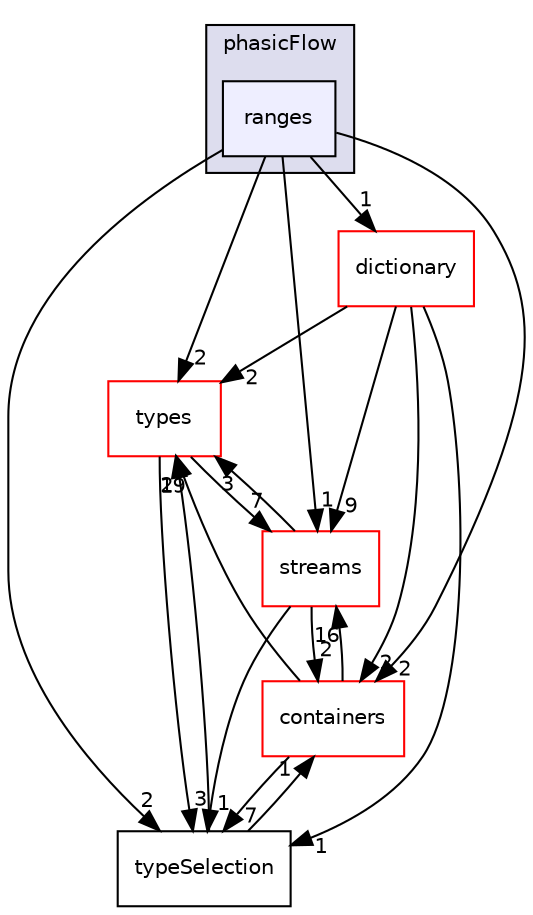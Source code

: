 digraph "src/phasicFlow/ranges" {
  compound=true
  node [ fontsize="10", fontname="Helvetica"];
  edge [ labelfontsize="10", labelfontname="Helvetica"];
  subgraph clusterdir_cd7a5046d028e114fc17b2ebc2bd02d2 {
    graph [ bgcolor="#ddddee", pencolor="black", label="phasicFlow" fontname="Helvetica", fontsize="10", URL="dir_cd7a5046d028e114fc17b2ebc2bd02d2.html"]
  dir_ec044aca4011302dcfd8183b03594e30 [shape=box, label="ranges", style="filled", fillcolor="#eeeeff", pencolor="black", URL="dir_ec044aca4011302dcfd8183b03594e30.html"];
  }
  dir_e8baec020e471dff3bc06b812491e6c5 [shape=box label="types" fillcolor="white" style="filled" color="red" URL="dir_e8baec020e471dff3bc06b812491e6c5.html"];
  dir_b13948a90891cb8a59f39ab8c50a8102 [shape=box label="streams" fillcolor="white" style="filled" color="red" URL="dir_b13948a90891cb8a59f39ab8c50a8102.html"];
  dir_4419dd78bee2bde1362d842a02bd0463 [shape=box label="typeSelection" URL="dir_4419dd78bee2bde1362d842a02bd0463.html"];
  dir_74a3bd5d559eb2469f344a26dc365ad0 [shape=box label="containers" fillcolor="white" style="filled" color="red" URL="dir_74a3bd5d559eb2469f344a26dc365ad0.html"];
  dir_1220c712ed5f98fd84ba71b4848374db [shape=box label="dictionary" fillcolor="white" style="filled" color="red" URL="dir_1220c712ed5f98fd84ba71b4848374db.html"];
  dir_e8baec020e471dff3bc06b812491e6c5->dir_b13948a90891cb8a59f39ab8c50a8102 [headlabel="7", labeldistance=1.5 headhref="dir_000175_000131.html"];
  dir_e8baec020e471dff3bc06b812491e6c5->dir_4419dd78bee2bde1362d842a02bd0463 [headlabel="3", labeldistance=1.5 headhref="dir_000175_000179.html"];
  dir_ec044aca4011302dcfd8183b03594e30->dir_e8baec020e471dff3bc06b812491e6c5 [headlabel="2", labeldistance=1.5 headhref="dir_000123_000175.html"];
  dir_ec044aca4011302dcfd8183b03594e30->dir_b13948a90891cb8a59f39ab8c50a8102 [headlabel="1", labeldistance=1.5 headhref="dir_000123_000131.html"];
  dir_ec044aca4011302dcfd8183b03594e30->dir_4419dd78bee2bde1362d842a02bd0463 [headlabel="2", labeldistance=1.5 headhref="dir_000123_000179.html"];
  dir_ec044aca4011302dcfd8183b03594e30->dir_74a3bd5d559eb2469f344a26dc365ad0 [headlabel="2", labeldistance=1.5 headhref="dir_000123_000084.html"];
  dir_ec044aca4011302dcfd8183b03594e30->dir_1220c712ed5f98fd84ba71b4848374db [headlabel="1", labeldistance=1.5 headhref="dir_000123_000112.html"];
  dir_b13948a90891cb8a59f39ab8c50a8102->dir_e8baec020e471dff3bc06b812491e6c5 [headlabel="3", labeldistance=1.5 headhref="dir_000131_000175.html"];
  dir_b13948a90891cb8a59f39ab8c50a8102->dir_4419dd78bee2bde1362d842a02bd0463 [headlabel="1", labeldistance=1.5 headhref="dir_000131_000179.html"];
  dir_b13948a90891cb8a59f39ab8c50a8102->dir_74a3bd5d559eb2469f344a26dc365ad0 [headlabel="2", labeldistance=1.5 headhref="dir_000131_000084.html"];
  dir_4419dd78bee2bde1362d842a02bd0463->dir_e8baec020e471dff3bc06b812491e6c5 [headlabel="2", labeldistance=1.5 headhref="dir_000179_000175.html"];
  dir_4419dd78bee2bde1362d842a02bd0463->dir_74a3bd5d559eb2469f344a26dc365ad0 [headlabel="1", labeldistance=1.5 headhref="dir_000179_000084.html"];
  dir_74a3bd5d559eb2469f344a26dc365ad0->dir_e8baec020e471dff3bc06b812491e6c5 [headlabel="19", labeldistance=1.5 headhref="dir_000084_000175.html"];
  dir_74a3bd5d559eb2469f344a26dc365ad0->dir_b13948a90891cb8a59f39ab8c50a8102 [headlabel="16", labeldistance=1.5 headhref="dir_000084_000131.html"];
  dir_74a3bd5d559eb2469f344a26dc365ad0->dir_4419dd78bee2bde1362d842a02bd0463 [headlabel="7", labeldistance=1.5 headhref="dir_000084_000179.html"];
  dir_1220c712ed5f98fd84ba71b4848374db->dir_e8baec020e471dff3bc06b812491e6c5 [headlabel="2", labeldistance=1.5 headhref="dir_000112_000175.html"];
  dir_1220c712ed5f98fd84ba71b4848374db->dir_b13948a90891cb8a59f39ab8c50a8102 [headlabel="9", labeldistance=1.5 headhref="dir_000112_000131.html"];
  dir_1220c712ed5f98fd84ba71b4848374db->dir_4419dd78bee2bde1362d842a02bd0463 [headlabel="1", labeldistance=1.5 headhref="dir_000112_000179.html"];
  dir_1220c712ed5f98fd84ba71b4848374db->dir_74a3bd5d559eb2469f344a26dc365ad0 [headlabel="2", labeldistance=1.5 headhref="dir_000112_000084.html"];
}
